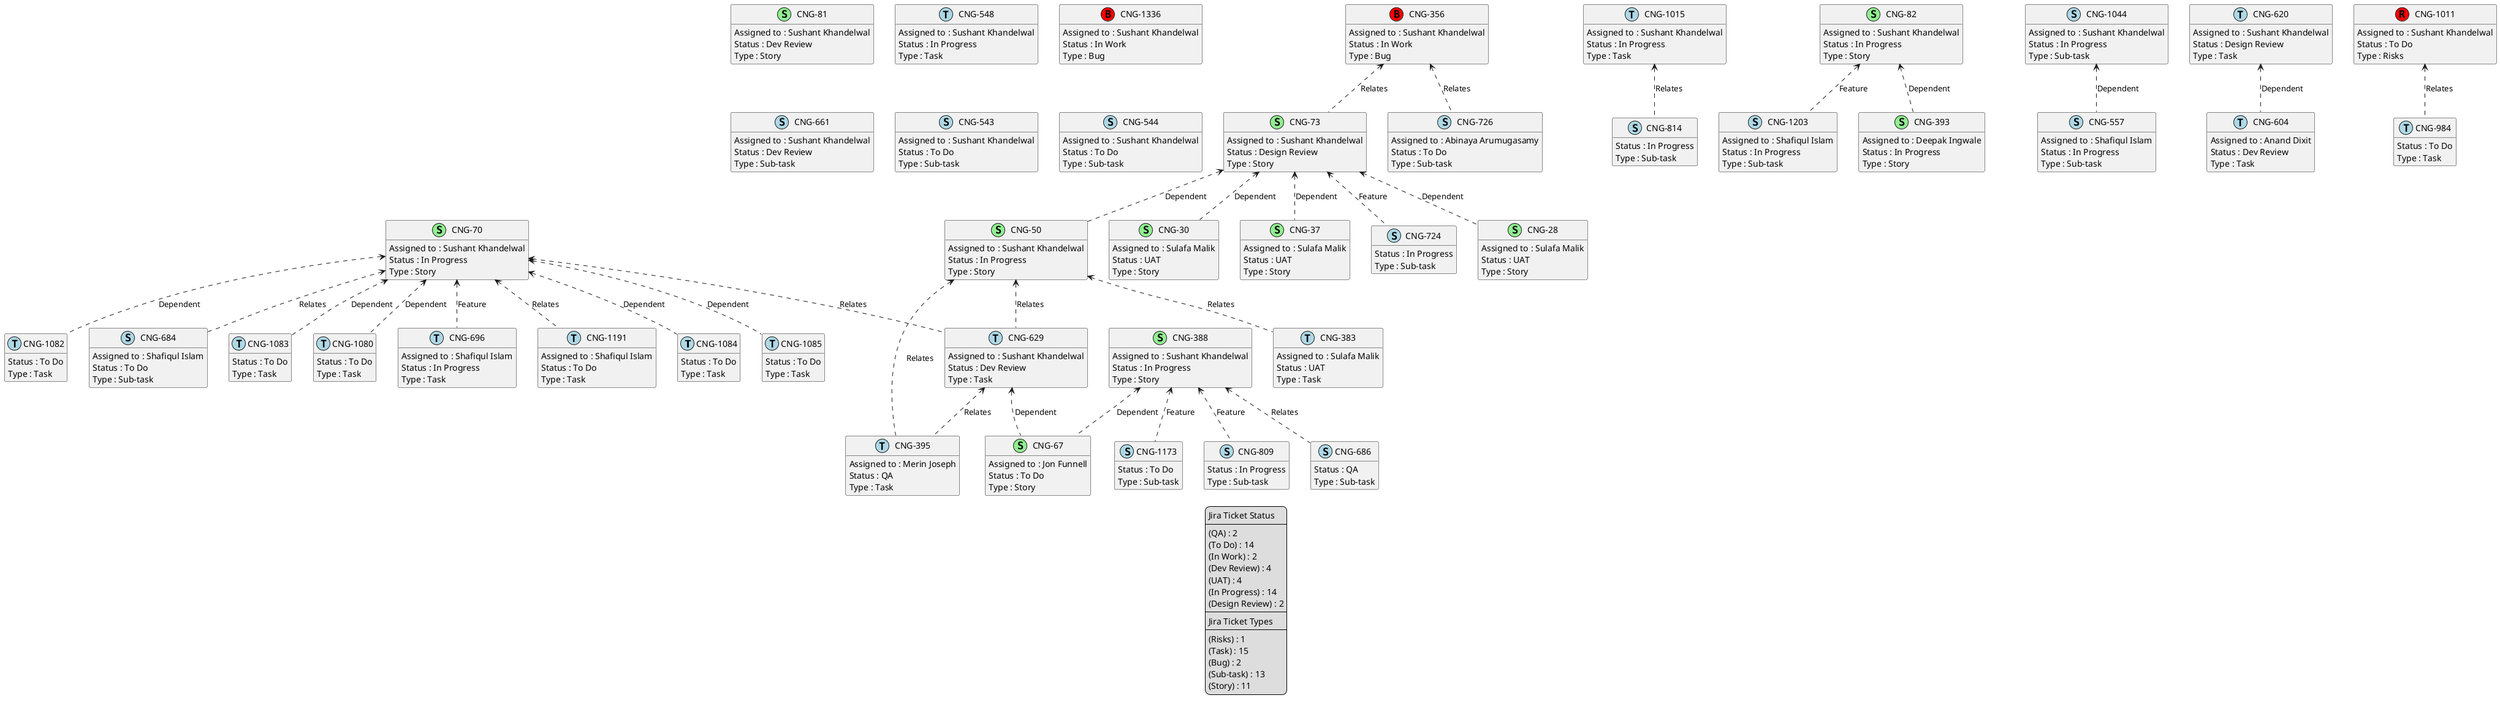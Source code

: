 @startuml
'https://plantuml.com/class-diagram

' GENERATE CLASS DIAGRAM ===========
' Generated at    : Mon Apr 15 17:00:10 CEST 2024

hide empty members

legend
Jira Ticket Status
----
(QA) : 2
(To Do) : 14
(In Work) : 2
(Dev Review) : 4
(UAT) : 4
(In Progress) : 14
(Design Review) : 2
----
Jira Ticket Types
----
(Risks) : 1
(Task) : 15
(Bug) : 2
(Sub-task) : 13
(Story) : 11
end legend


' Tickets =======
class "CNG-1084" << (T,lightblue) >> {
  Status : To Do
  Type : Task
}

class "CNG-1085" << (T,lightblue) >> {
  Status : To Do
  Type : Task
}

class "CNG-383" << (T,lightblue) >> {
  Assigned to : Sulafa Malik
  Status : UAT
  Type : Task
}

class "CNG-1082" << (T,lightblue) >> {
  Status : To Do
  Type : Task
}

class "CNG-1083" << (T,lightblue) >> {
  Status : To Do
  Type : Task
}

class "CNG-1080" << (T,lightblue) >> {
  Status : To Do
  Type : Task
}

class "CNG-70" << (S,lightgreen) >> {
  Assigned to : Sushant Khandelwal
  Status : In Progress
  Type : Story
}

class "CNG-50" << (S,lightgreen) >> {
  Assigned to : Sushant Khandelwal
  Status : In Progress
  Type : Story
}

class "CNG-73" << (S,lightgreen) >> {
  Assigned to : Sushant Khandelwal
  Status : Design Review
  Type : Story
}

class "CNG-30" << (S,lightgreen) >> {
  Assigned to : Sulafa Malik
  Status : UAT
  Type : Story
}

class "CNG-814" << (S,lightblue) >> {
  Status : In Progress
  Type : Sub-task
}

class "CNG-37" << (S,lightgreen) >> {
  Assigned to : Sulafa Malik
  Status : UAT
  Type : Story
}

class "CNG-356" << (B,red) >> {
  Assigned to : Sushant Khandelwal
  Status : In Work
  Type : Bug
}

class "CNG-696" << (T,lightblue) >> {
  Assigned to : Shafiqul Islam
  Status : In Progress
  Type : Task
}

class "CNG-1203" << (S,lightblue) >> {
  Assigned to : Shafiqul Islam
  Status : In Progress
  Type : Sub-task
}

class "CNG-1044" << (S,lightblue) >> {
  Assigned to : Sushant Khandelwal
  Status : In Progress
  Type : Sub-task
}

class "CNG-557" << (S,lightblue) >> {
  Assigned to : Shafiqul Islam
  Status : In Progress
  Type : Sub-task
}

class "CNG-1173" << (S,lightblue) >> {
  Status : To Do
  Type : Sub-task
}

class "CNG-393" << (S,lightgreen) >> {
  Assigned to : Deepak Ingwale
  Status : In Progress
  Type : Story
}

class "CNG-395" << (T,lightblue) >> {
  Assigned to : Merin Joseph
  Status : QA
  Type : Task
}

class "CNG-1191" << (T,lightblue) >> {
  Assigned to : Shafiqul Islam
  Status : To Do
  Type : Task
}

class "CNG-809" << (S,lightblue) >> {
  Status : In Progress
  Type : Sub-task
}

class "CNG-81" << (S,lightgreen) >> {
  Assigned to : Sushant Khandelwal
  Status : Dev Review
  Type : Story
}

class "CNG-82" << (S,lightgreen) >> {
  Assigned to : Sushant Khandelwal
  Status : In Progress
  Type : Story
}

class "CNG-604" << (T,lightblue) >> {
  Assigned to : Anand Dixit
  Status : Dev Review
  Type : Task
}

class "CNG-548" << (T,lightblue) >> {
  Assigned to : Sushant Khandelwal
  Status : In Progress
  Type : Task
}

class "CNG-724" << (S,lightblue) >> {
  Status : In Progress
  Type : Sub-task
}

class "CNG-67" << (S,lightgreen) >> {
  Assigned to : Jon Funnell
  Status : To Do
  Type : Story
}

class "CNG-726" << (S,lightblue) >> {
  Assigned to : Abinaya Arumugasamy
  Status : To Do
  Type : Sub-task
}

class "CNG-629" << (T,lightblue) >> {
  Assigned to : Sushant Khandelwal
  Status : Dev Review
  Type : Task
}

class "CNG-28" << (S,lightgreen) >> {
  Assigned to : Sulafa Malik
  Status : UAT
  Type : Story
}

class "CNG-1336" << (B,red) >> {
  Assigned to : Sushant Khandelwal
  Status : In Work
  Type : Bug
}

class "CNG-684" << (S,lightblue) >> {
  Assigned to : Shafiqul Islam
  Status : To Do
  Type : Sub-task
}

class "CNG-661" << (S,lightblue) >> {
  Assigned to : Sushant Khandelwal
  Status : Dev Review
  Type : Sub-task
}

class "CNG-543" << (S,lightblue) >> {
  Assigned to : Sushant Khandelwal
  Status : To Do
  Type : Sub-task
}

class "CNG-620" << (T,lightblue) >> {
  Assigned to : Sushant Khandelwal
  Status : Design Review
  Type : Task
}

class "CNG-686" << (S,lightblue) >> {
  Status : QA
  Type : Sub-task
}

class "CNG-1015" << (T,lightblue) >> {
  Assigned to : Sushant Khandelwal
  Status : In Progress
  Type : Task
}

class "CNG-388" << (S,lightgreen) >> {
  Assigned to : Sushant Khandelwal
  Status : In Progress
  Type : Story
}

class "CNG-544" << (S,lightblue) >> {
  Assigned to : Sushant Khandelwal
  Status : To Do
  Type : Sub-task
}

class "CNG-984" << (T,lightblue) >> {
  Status : To Do
  Type : Task
}

class "CNG-1011" << (R,red) >> {
  Assigned to : Sushant Khandelwal
  Status : To Do
  Type : Risks
}



' Links =======
"CNG-629" <.. "CNG-67" : Dependent
"CNG-629" <.. "CNG-395" : Relates
"CNG-620" <.. "CNG-604" : Dependent
"CNG-50" <.. "CNG-383" : Relates
"CNG-50" <.. "CNG-629" : Relates
"CNG-50" <.. "CNG-395" : Relates
"CNG-1044" <.. "CNG-557" : Dependent
"CNG-388" <.. "CNG-67" : Dependent
"CNG-388" <.. "CNG-809" : Feature
"CNG-388" <.. "CNG-1173" : Feature
"CNG-388" <.. "CNG-686" : Relates
"CNG-356" <.. "CNG-73" : Relates
"CNG-356" <.. "CNG-726" : Relates
"CNG-1015" <.. "CNG-814" : Relates
"CNG-1011" <.. "CNG-984" : Relates
"CNG-70" <.. "CNG-1080" : Dependent
"CNG-70" <.. "CNG-1082" : Dependent
"CNG-70" <.. "CNG-1083" : Dependent
"CNG-70" <.. "CNG-1084" : Dependent
"CNG-70" <.. "CNG-1085" : Dependent
"CNG-70" <.. "CNG-696" : Feature
"CNG-70" <.. "CNG-684" : Relates
"CNG-70" <.. "CNG-629" : Relates
"CNG-70" <.. "CNG-1191" : Relates
"CNG-73" <.. "CNG-50" : Dependent
"CNG-73" <.. "CNG-30" : Dependent
"CNG-73" <.. "CNG-28" : Dependent
"CNG-73" <.. "CNG-37" : Dependent
"CNG-73" <.. "CNG-724" : Feature
"CNG-82" <.. "CNG-393" : Dependent
"CNG-82" <.. "CNG-1203" : Feature


@enduml
